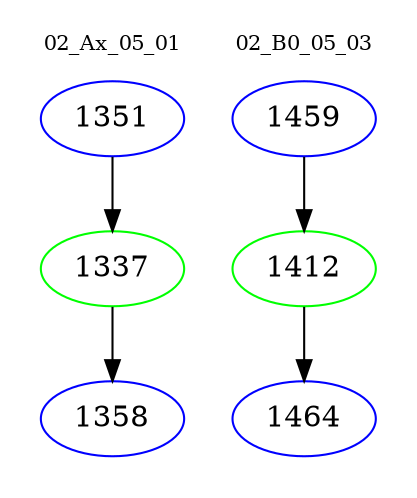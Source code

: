 digraph{
subgraph cluster_0 {
color = white
label = "02_Ax_05_01";
fontsize=10;
T0_1351 [label="1351", color="blue"]
T0_1351 -> T0_1337 [color="black"]
T0_1337 [label="1337", color="green"]
T0_1337 -> T0_1358 [color="black"]
T0_1358 [label="1358", color="blue"]
}
subgraph cluster_1 {
color = white
label = "02_B0_05_03";
fontsize=10;
T1_1459 [label="1459", color="blue"]
T1_1459 -> T1_1412 [color="black"]
T1_1412 [label="1412", color="green"]
T1_1412 -> T1_1464 [color="black"]
T1_1464 [label="1464", color="blue"]
}
}
